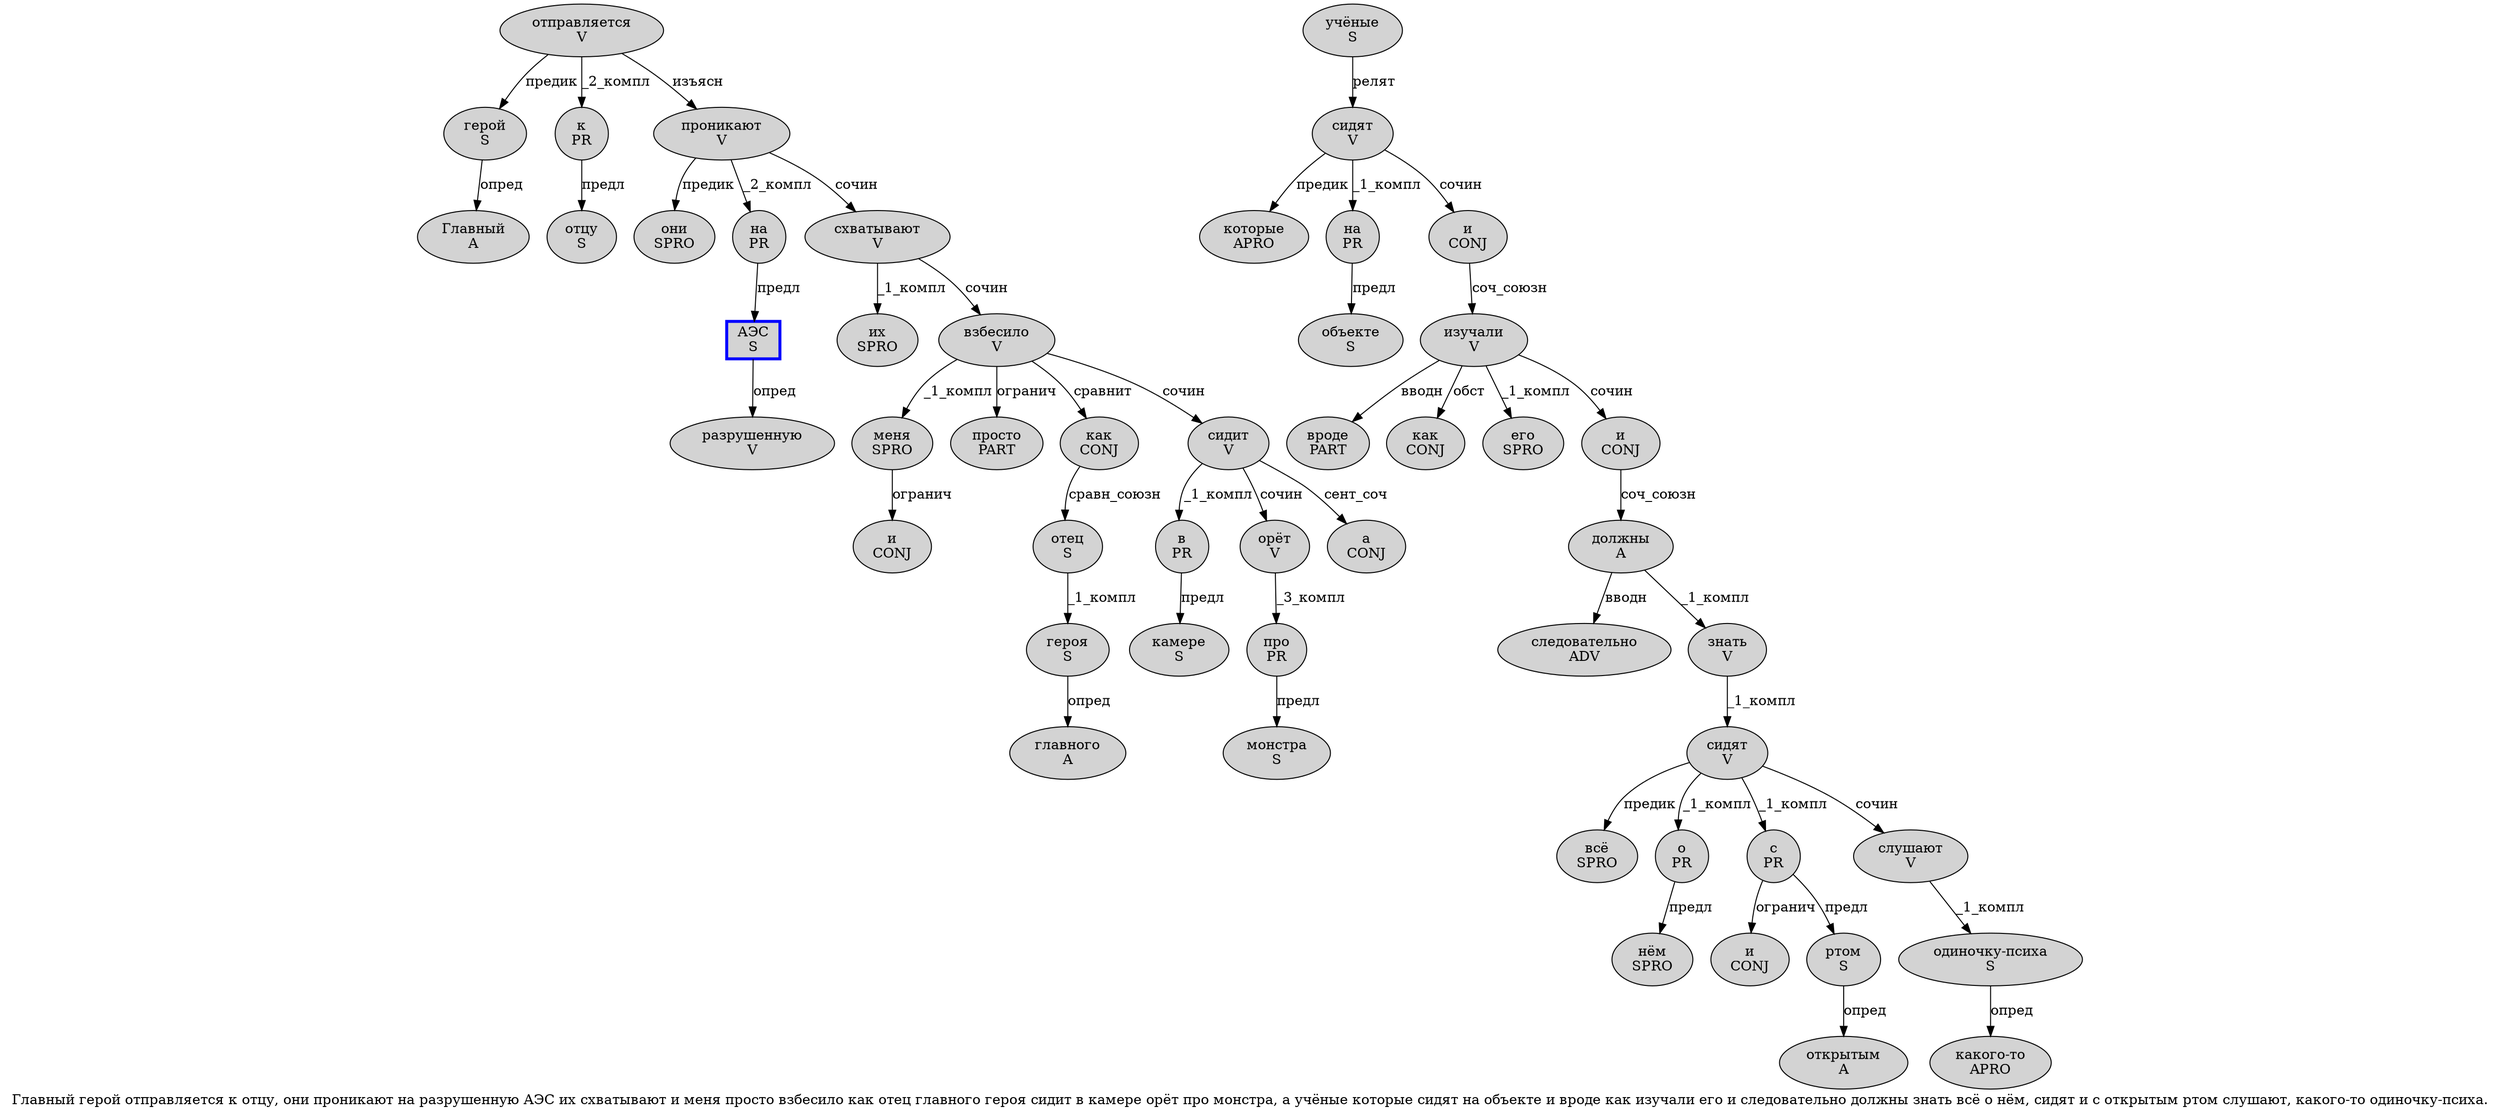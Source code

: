 digraph SENTENCE_4726 {
	graph [label="Главный герой отправляется к отцу, они проникают на разрушенную АЭС их схватывают и меня просто взбесило как отец главного героя сидит в камере орёт про монстра, а учёные которые сидят на объекте и вроде как изучали его и следовательно должны знать всё о нём, сидят и с открытым ртом слушают, какого-то одиночку-психа."]
	node [style=filled]
		0 [label="Главный
A" color="" fillcolor=lightgray penwidth=1 shape=ellipse]
		1 [label="герой
S" color="" fillcolor=lightgray penwidth=1 shape=ellipse]
		2 [label="отправляется
V" color="" fillcolor=lightgray penwidth=1 shape=ellipse]
		3 [label="к
PR" color="" fillcolor=lightgray penwidth=1 shape=ellipse]
		4 [label="отцу
S" color="" fillcolor=lightgray penwidth=1 shape=ellipse]
		6 [label="они
SPRO" color="" fillcolor=lightgray penwidth=1 shape=ellipse]
		7 [label="проникают
V" color="" fillcolor=lightgray penwidth=1 shape=ellipse]
		8 [label="на
PR" color="" fillcolor=lightgray penwidth=1 shape=ellipse]
		9 [label="разрушенную
V" color="" fillcolor=lightgray penwidth=1 shape=ellipse]
		10 [label="АЭС
S" color=blue fillcolor=lightgray penwidth=3 shape=box]
		11 [label="их
SPRO" color="" fillcolor=lightgray penwidth=1 shape=ellipse]
		12 [label="схватывают
V" color="" fillcolor=lightgray penwidth=1 shape=ellipse]
		13 [label="и
CONJ" color="" fillcolor=lightgray penwidth=1 shape=ellipse]
		14 [label="меня
SPRO" color="" fillcolor=lightgray penwidth=1 shape=ellipse]
		15 [label="просто
PART" color="" fillcolor=lightgray penwidth=1 shape=ellipse]
		16 [label="взбесило
V" color="" fillcolor=lightgray penwidth=1 shape=ellipse]
		17 [label="как
CONJ" color="" fillcolor=lightgray penwidth=1 shape=ellipse]
		18 [label="отец
S" color="" fillcolor=lightgray penwidth=1 shape=ellipse]
		19 [label="главного
A" color="" fillcolor=lightgray penwidth=1 shape=ellipse]
		20 [label="героя
S" color="" fillcolor=lightgray penwidth=1 shape=ellipse]
		21 [label="сидит
V" color="" fillcolor=lightgray penwidth=1 shape=ellipse]
		22 [label="в
PR" color="" fillcolor=lightgray penwidth=1 shape=ellipse]
		23 [label="камере
S" color="" fillcolor=lightgray penwidth=1 shape=ellipse]
		24 [label="орёт
V" color="" fillcolor=lightgray penwidth=1 shape=ellipse]
		25 [label="про
PR" color="" fillcolor=lightgray penwidth=1 shape=ellipse]
		26 [label="монстра
S" color="" fillcolor=lightgray penwidth=1 shape=ellipse]
		28 [label="а
CONJ" color="" fillcolor=lightgray penwidth=1 shape=ellipse]
		29 [label="учёные
S" color="" fillcolor=lightgray penwidth=1 shape=ellipse]
		30 [label="которые
APRO" color="" fillcolor=lightgray penwidth=1 shape=ellipse]
		31 [label="сидят
V" color="" fillcolor=lightgray penwidth=1 shape=ellipse]
		32 [label="на
PR" color="" fillcolor=lightgray penwidth=1 shape=ellipse]
		33 [label="объекте
S" color="" fillcolor=lightgray penwidth=1 shape=ellipse]
		34 [label="и
CONJ" color="" fillcolor=lightgray penwidth=1 shape=ellipse]
		35 [label="вроде
PART" color="" fillcolor=lightgray penwidth=1 shape=ellipse]
		36 [label="как
CONJ" color="" fillcolor=lightgray penwidth=1 shape=ellipse]
		37 [label="изучали
V" color="" fillcolor=lightgray penwidth=1 shape=ellipse]
		38 [label="его
SPRO" color="" fillcolor=lightgray penwidth=1 shape=ellipse]
		39 [label="и
CONJ" color="" fillcolor=lightgray penwidth=1 shape=ellipse]
		40 [label="следовательно
ADV" color="" fillcolor=lightgray penwidth=1 shape=ellipse]
		41 [label="должны
A" color="" fillcolor=lightgray penwidth=1 shape=ellipse]
		42 [label="знать
V" color="" fillcolor=lightgray penwidth=1 shape=ellipse]
		43 [label="всё
SPRO" color="" fillcolor=lightgray penwidth=1 shape=ellipse]
		44 [label="о
PR" color="" fillcolor=lightgray penwidth=1 shape=ellipse]
		45 [label="нём
SPRO" color="" fillcolor=lightgray penwidth=1 shape=ellipse]
		47 [label="сидят
V" color="" fillcolor=lightgray penwidth=1 shape=ellipse]
		48 [label="и
CONJ" color="" fillcolor=lightgray penwidth=1 shape=ellipse]
		49 [label="с
PR" color="" fillcolor=lightgray penwidth=1 shape=ellipse]
		50 [label="открытым
A" color="" fillcolor=lightgray penwidth=1 shape=ellipse]
		51 [label="ртом
S" color="" fillcolor=lightgray penwidth=1 shape=ellipse]
		52 [label="слушают
V" color="" fillcolor=lightgray penwidth=1 shape=ellipse]
		54 [label="какого-то
APRO" color="" fillcolor=lightgray penwidth=1 shape=ellipse]
		55 [label="одиночку-психа
S" color="" fillcolor=lightgray penwidth=1 shape=ellipse]
			41 -> 40 [label="вводн"]
			41 -> 42 [label="_1_компл"]
			10 -> 9 [label="опред"]
			37 -> 35 [label="вводн"]
			37 -> 36 [label="обст"]
			37 -> 38 [label="_1_компл"]
			37 -> 39 [label="сочин"]
			3 -> 4 [label="предл"]
			1 -> 0 [label="опред"]
			34 -> 37 [label="соч_союзн"]
			25 -> 26 [label="предл"]
			8 -> 10 [label="предл"]
			29 -> 31 [label="релят"]
			7 -> 6 [label="предик"]
			7 -> 8 [label="_2_компл"]
			7 -> 12 [label="сочин"]
			22 -> 23 [label="предл"]
			12 -> 11 [label="_1_компл"]
			12 -> 16 [label="сочин"]
			20 -> 19 [label="опред"]
			39 -> 41 [label="соч_союзн"]
			18 -> 20 [label="_1_компл"]
			14 -> 13 [label="огранич"]
			42 -> 47 [label="_1_компл"]
			24 -> 25 [label="_3_компл"]
			16 -> 14 [label="_1_компл"]
			16 -> 15 [label="огранич"]
			16 -> 17 [label="сравнит"]
			16 -> 21 [label="сочин"]
			32 -> 33 [label="предл"]
			49 -> 48 [label="огранич"]
			49 -> 51 [label="предл"]
			47 -> 43 [label="предик"]
			47 -> 44 [label="_1_компл"]
			47 -> 49 [label="_1_компл"]
			47 -> 52 [label="сочин"]
			52 -> 55 [label="_1_компл"]
			2 -> 1 [label="предик"]
			2 -> 3 [label="_2_компл"]
			2 -> 7 [label="изъясн"]
			31 -> 30 [label="предик"]
			31 -> 32 [label="_1_компл"]
			31 -> 34 [label="сочин"]
			17 -> 18 [label="сравн_союзн"]
			55 -> 54 [label="опред"]
			21 -> 22 [label="_1_компл"]
			21 -> 24 [label="сочин"]
			21 -> 28 [label="сент_соч"]
			44 -> 45 [label="предл"]
			51 -> 50 [label="опред"]
}